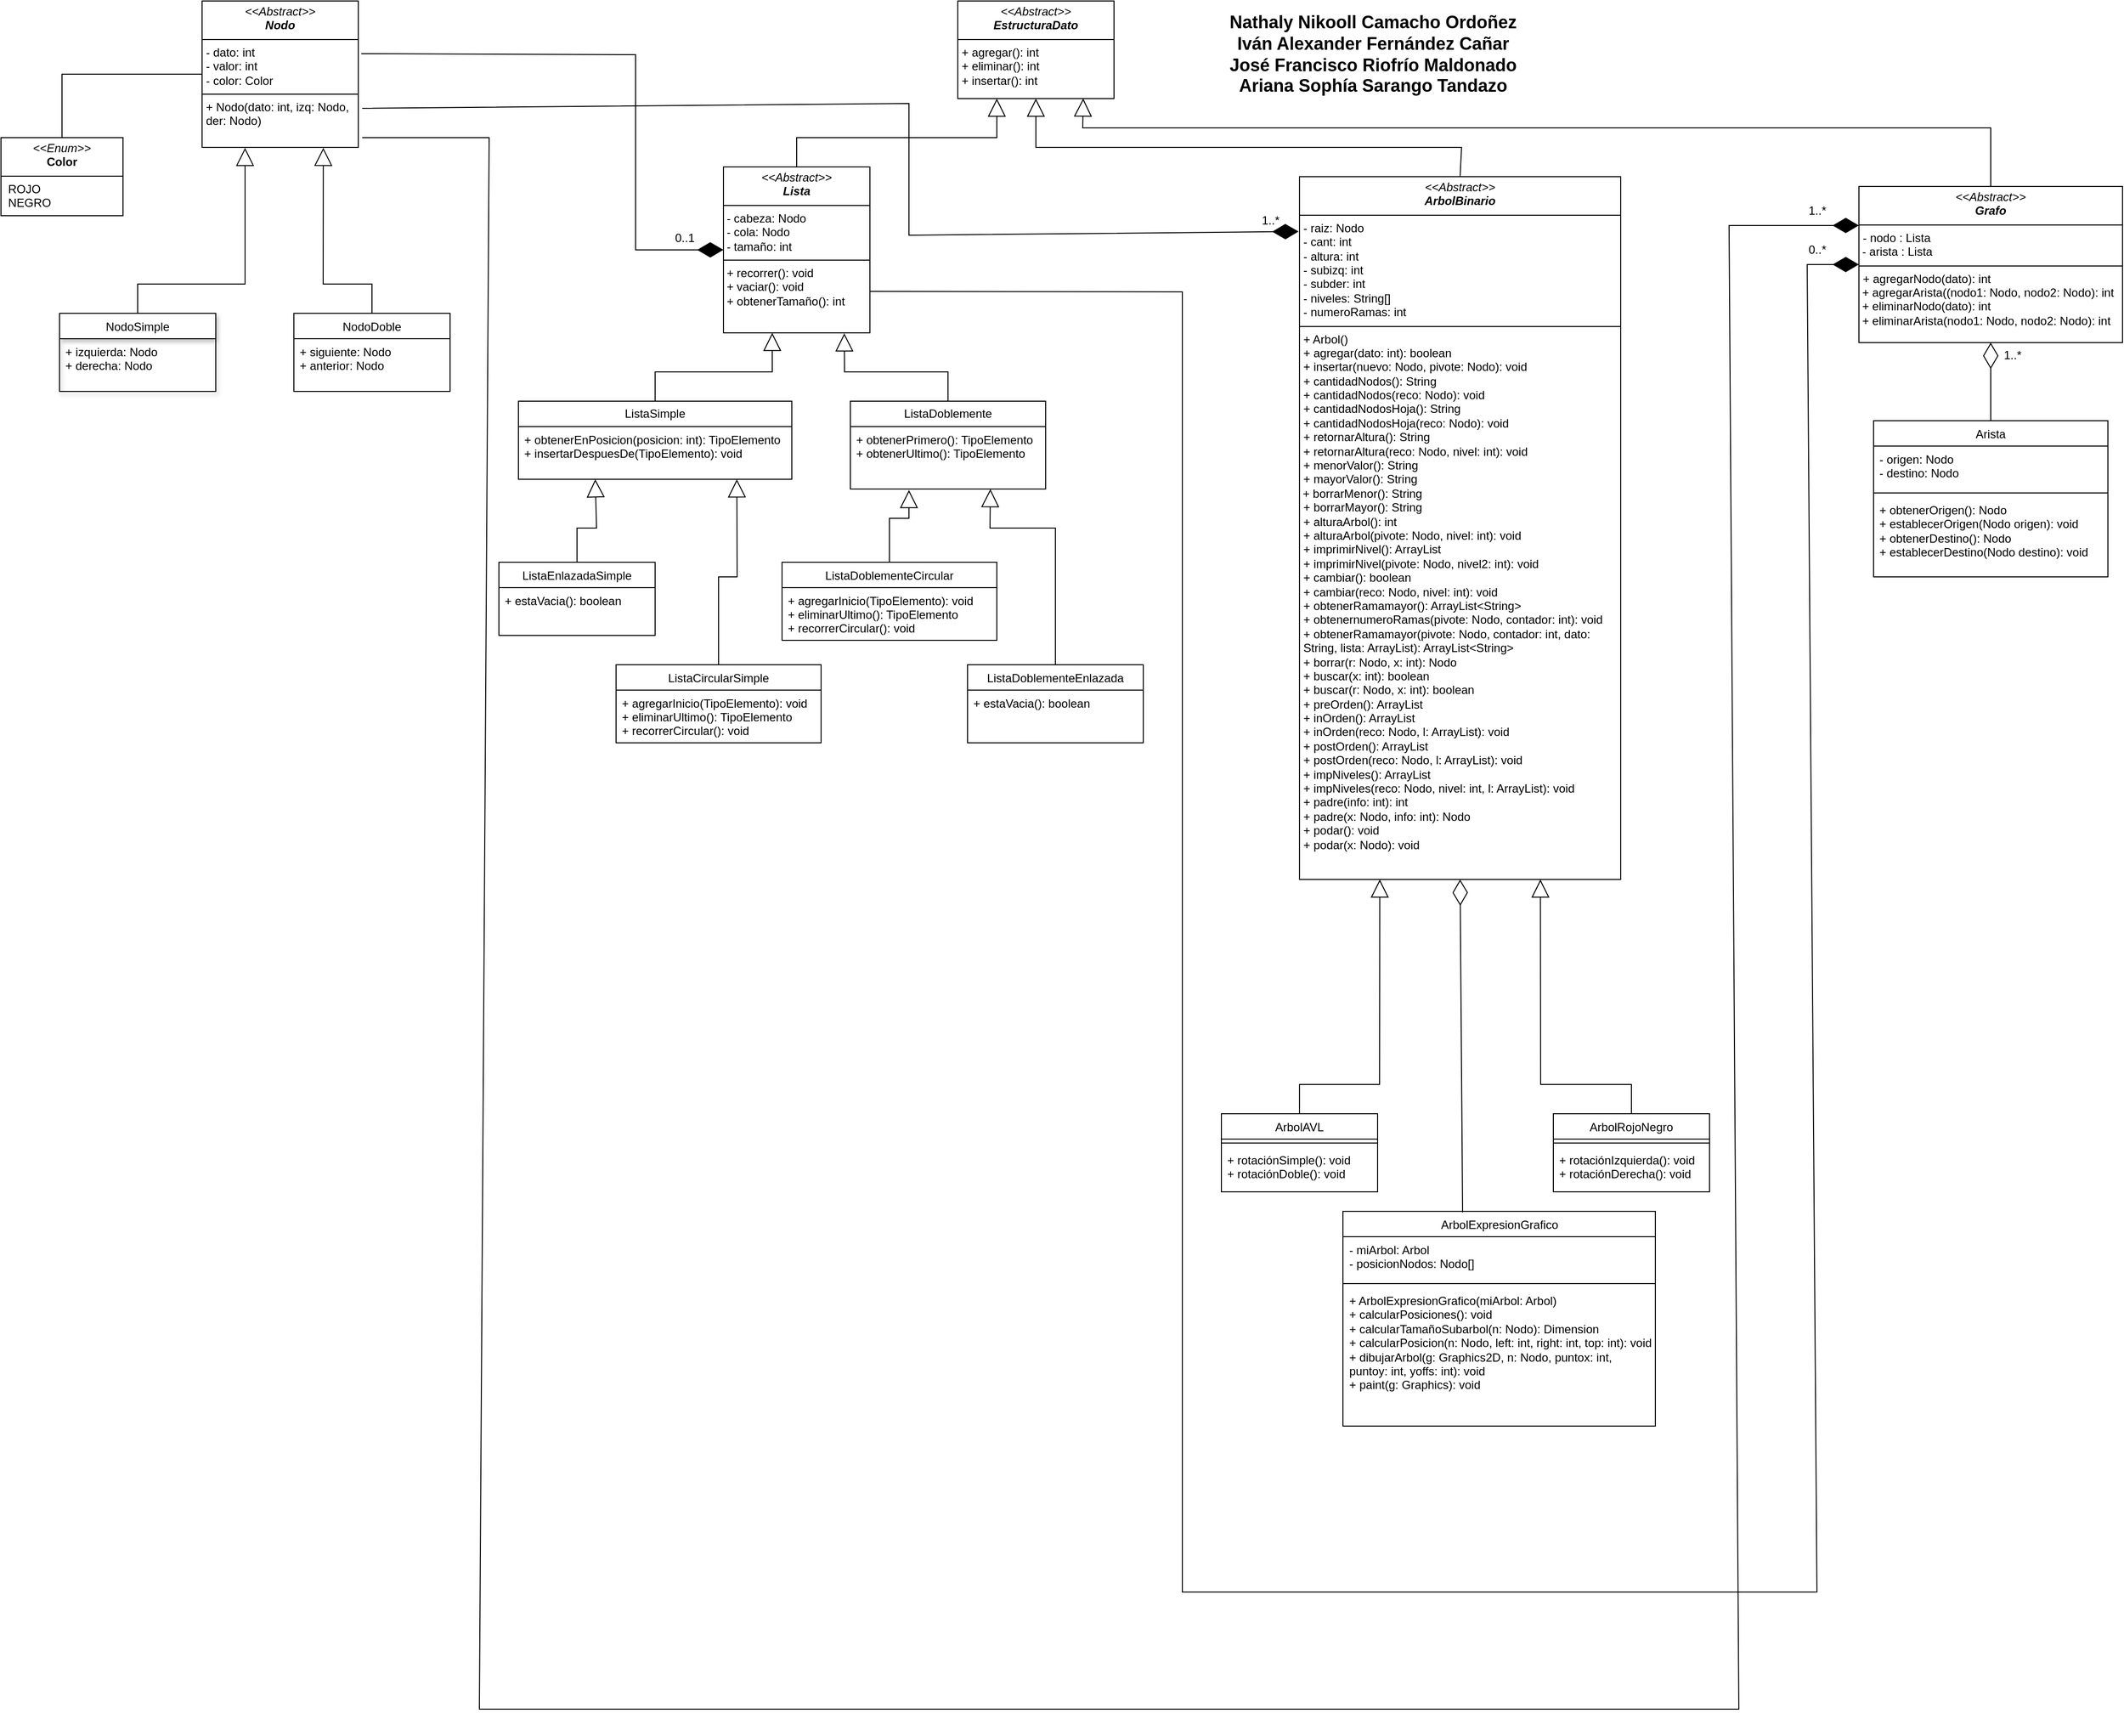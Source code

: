 <mxfile version="24.7.6">
  <diagram id="C5RBs43oDa-KdzZeNtuy" name="Page-1">
    <mxGraphModel dx="1006" dy="409" grid="1" gridSize="10" guides="1" tooltips="1" connect="1" arrows="1" fold="1" page="1" pageScale="1" pageWidth="827" pageHeight="1169" math="0" shadow="0">
      <root>
        <mxCell id="WIyWlLk6GJQsqaUBKTNV-0" />
        <mxCell id="WIyWlLk6GJQsqaUBKTNV-1" parent="WIyWlLk6GJQsqaUBKTNV-0" />
        <mxCell id="-GlYzZHV2iP67RX9z3HW-0" value="NodoSimple" style="swimlane;fontStyle=0;align=center;verticalAlign=top;childLayout=stackLayout;horizontal=1;startSize=26;horizontalStack=0;resizeParent=1;resizeLast=0;collapsible=1;marginBottom=0;rounded=0;shadow=1;strokeWidth=1;" parent="WIyWlLk6GJQsqaUBKTNV-1" vertex="1">
          <mxGeometry x="90" y="330" width="160" height="80" as="geometry">
            <mxRectangle x="130" y="380" width="160" height="26" as="alternateBounds" />
          </mxGeometry>
        </mxCell>
        <mxCell id="-GlYzZHV2iP67RX9z3HW-1" value="+ izquierda: Nodo&#xa;+ derecha: Nodo" style="text;align=left;verticalAlign=top;spacingLeft=4;spacingRight=4;overflow=hidden;rotatable=0;points=[[0,0.5],[1,0.5]];portConstraint=eastwest;" parent="-GlYzZHV2iP67RX9z3HW-0" vertex="1">
          <mxGeometry y="26" width="160" height="54" as="geometry" />
        </mxCell>
        <mxCell id="-GlYzZHV2iP67RX9z3HW-2" value="NodoDoble" style="swimlane;fontStyle=0;align=center;verticalAlign=top;childLayout=stackLayout;horizontal=1;startSize=26;horizontalStack=0;resizeParent=1;resizeLast=0;collapsible=1;marginBottom=0;rounded=0;shadow=0;strokeWidth=1;" parent="WIyWlLk6GJQsqaUBKTNV-1" vertex="1">
          <mxGeometry x="330" y="330" width="160" height="80" as="geometry">
            <mxRectangle x="130" y="380" width="160" height="26" as="alternateBounds" />
          </mxGeometry>
        </mxCell>
        <mxCell id="-GlYzZHV2iP67RX9z3HW-3" value="+ siguiente: Nodo&#xa;+ anterior: Nodo" style="text;align=left;verticalAlign=top;spacingLeft=4;spacingRight=4;overflow=hidden;rotatable=0;points=[[0,0.5],[1,0.5]];portConstraint=eastwest;" parent="-GlYzZHV2iP67RX9z3HW-2" vertex="1">
          <mxGeometry y="26" width="160" height="54" as="geometry" />
        </mxCell>
        <mxCell id="-GlYzZHV2iP67RX9z3HW-4" value="ListaEnlazadaSimple" style="swimlane;fontStyle=0;align=center;verticalAlign=top;childLayout=stackLayout;horizontal=1;startSize=26;horizontalStack=0;resizeParent=1;resizeLast=0;collapsible=1;marginBottom=0;rounded=0;shadow=0;strokeWidth=1;" parent="WIyWlLk6GJQsqaUBKTNV-1" vertex="1">
          <mxGeometry x="540" y="585" width="160" height="75" as="geometry">
            <mxRectangle x="130" y="380" width="160" height="26" as="alternateBounds" />
          </mxGeometry>
        </mxCell>
        <mxCell id="-GlYzZHV2iP67RX9z3HW-5" value="+ estaVacia(): boolean" style="text;align=left;verticalAlign=top;spacingLeft=4;spacingRight=4;overflow=hidden;rotatable=0;points=[[0,0.5],[1,0.5]];portConstraint=eastwest;" parent="-GlYzZHV2iP67RX9z3HW-4" vertex="1">
          <mxGeometry y="26" width="160" height="34" as="geometry" />
        </mxCell>
        <mxCell id="-GlYzZHV2iP67RX9z3HW-6" value="ListaDoblementeEnlazada" style="swimlane;fontStyle=0;align=center;verticalAlign=top;childLayout=stackLayout;horizontal=1;startSize=26;horizontalStack=0;resizeParent=1;resizeLast=0;collapsible=1;marginBottom=0;rounded=0;shadow=0;strokeWidth=1;" parent="WIyWlLk6GJQsqaUBKTNV-1" vertex="1">
          <mxGeometry x="1020" y="690" width="180" height="80" as="geometry">
            <mxRectangle x="130" y="380" width="160" height="26" as="alternateBounds" />
          </mxGeometry>
        </mxCell>
        <mxCell id="-GlYzZHV2iP67RX9z3HW-7" value="+ estaVacia(): boolean" style="text;align=left;verticalAlign=top;spacingLeft=4;spacingRight=4;overflow=hidden;rotatable=0;points=[[0,0.5],[1,0.5]];portConstraint=eastwest;" parent="-GlYzZHV2iP67RX9z3HW-6" vertex="1">
          <mxGeometry y="26" width="180" height="54" as="geometry" />
        </mxCell>
        <mxCell id="-GlYzZHV2iP67RX9z3HW-8" value="ListaDoblementeCircular" style="swimlane;fontStyle=0;align=center;verticalAlign=top;childLayout=stackLayout;horizontal=1;startSize=26;horizontalStack=0;resizeParent=1;resizeLast=0;collapsible=1;marginBottom=0;rounded=0;shadow=0;strokeWidth=1;" parent="WIyWlLk6GJQsqaUBKTNV-1" vertex="1">
          <mxGeometry x="830" y="585" width="220" height="80" as="geometry">
            <mxRectangle x="130" y="380" width="160" height="26" as="alternateBounds" />
          </mxGeometry>
        </mxCell>
        <mxCell id="-GlYzZHV2iP67RX9z3HW-9" value="+ agregarInicio(TipoElemento): void &#xa;+ eliminarUltimo(): TipoElemento &#xa;+ recorrerCircular(): void" style="text;align=left;verticalAlign=top;spacingLeft=4;spacingRight=4;overflow=hidden;rotatable=0;points=[[0,0.5],[1,0.5]];portConstraint=eastwest;" parent="-GlYzZHV2iP67RX9z3HW-8" vertex="1">
          <mxGeometry y="26" width="220" height="54" as="geometry" />
        </mxCell>
        <mxCell id="-GlYzZHV2iP67RX9z3HW-10" value="ListaCircularSimple" style="swimlane;fontStyle=0;align=center;verticalAlign=top;childLayout=stackLayout;horizontal=1;startSize=26;horizontalStack=0;resizeParent=1;resizeLast=0;collapsible=1;marginBottom=0;rounded=0;shadow=0;strokeWidth=1;" parent="WIyWlLk6GJQsqaUBKTNV-1" vertex="1">
          <mxGeometry x="660" y="690" width="210" height="80" as="geometry">
            <mxRectangle x="130" y="380" width="160" height="26" as="alternateBounds" />
          </mxGeometry>
        </mxCell>
        <mxCell id="-GlYzZHV2iP67RX9z3HW-11" value="+ agregarInicio(TipoElemento): void &#xa;+ eliminarUltimo(): TipoElemento &#xa;+ recorrerCircular(): void" style="text;align=left;verticalAlign=top;spacingLeft=4;spacingRight=4;overflow=hidden;rotatable=0;points=[[0,0.5],[1,0.5]];portConstraint=eastwest;" parent="-GlYzZHV2iP67RX9z3HW-10" vertex="1">
          <mxGeometry y="26" width="210" height="54" as="geometry" />
        </mxCell>
        <mxCell id="-GlYzZHV2iP67RX9z3HW-12" value="" style="endArrow=block;endSize=16;endFill=0;html=1;rounded=0;exitX=0.5;exitY=0;exitDx=0;exitDy=0;entryX=0.5;entryY=1;entryDx=0;entryDy=0;" parent="WIyWlLk6GJQsqaUBKTNV-1" source="-GlYzZHV2iP67RX9z3HW-43" target="-GlYzZHV2iP67RX9z3HW-41" edge="1">
          <mxGeometry width="160" relative="1" as="geometry">
            <mxPoint x="780" y="200" as="sourcePoint" />
            <mxPoint x="1047" y="110" as="targetPoint" />
            <Array as="points">
              <mxPoint x="1526" y="160" />
              <mxPoint x="1090" y="160" />
            </Array>
          </mxGeometry>
        </mxCell>
        <mxCell id="-GlYzZHV2iP67RX9z3HW-13" value="" style="endArrow=block;endSize=16;endFill=0;html=1;rounded=0;entryX=0.275;entryY=1.003;entryDx=0;entryDy=0;exitX=0.5;exitY=0;exitDx=0;exitDy=0;entryPerimeter=0;" parent="WIyWlLk6GJQsqaUBKTNV-1" source="-GlYzZHV2iP67RX9z3HW-0" target="-GlYzZHV2iP67RX9z3HW-42" edge="1">
          <mxGeometry width="160" relative="1" as="geometry">
            <mxPoint x="350" y="210" as="sourcePoint" />
            <mxPoint x="280" y="164" as="targetPoint" />
            <Array as="points">
              <mxPoint x="170" y="300" />
              <mxPoint x="280" y="300" />
            </Array>
          </mxGeometry>
        </mxCell>
        <mxCell id="-GlYzZHV2iP67RX9z3HW-14" value="" style="endArrow=block;endSize=16;endFill=0;html=1;rounded=0;entryX=0.776;entryY=1.003;entryDx=0;entryDy=0;exitX=0.5;exitY=0;exitDx=0;exitDy=0;entryPerimeter=0;" parent="WIyWlLk6GJQsqaUBKTNV-1" source="-GlYzZHV2iP67RX9z3HW-2" target="-GlYzZHV2iP67RX9z3HW-42" edge="1">
          <mxGeometry width="160" relative="1" as="geometry">
            <mxPoint x="170" y="260" as="sourcePoint" />
            <mxPoint x="360" y="164" as="targetPoint" />
            <Array as="points">
              <mxPoint x="410" y="300" />
              <mxPoint x="360" y="300" />
            </Array>
          </mxGeometry>
        </mxCell>
        <mxCell id="-GlYzZHV2iP67RX9z3HW-15" value="" style="endArrow=block;endSize=16;endFill=0;html=1;rounded=0;exitX=0.5;exitY=0;exitDx=0;exitDy=0;entryX=0.25;entryY=1;entryDx=0;entryDy=0;" parent="WIyWlLk6GJQsqaUBKTNV-1" source="-GlYzZHV2iP67RX9z3HW-23" target="-GlYzZHV2iP67RX9z3HW-43" edge="1">
          <mxGeometry width="160" relative="1" as="geometry">
            <mxPoint x="1531" y="640" as="sourcePoint" />
            <mxPoint x="1531.72" y="430.34" as="targetPoint" />
            <Array as="points">
              <mxPoint x="1360" y="1120" />
              <mxPoint x="1442" y="1120" />
            </Array>
          </mxGeometry>
        </mxCell>
        <mxCell id="-GlYzZHV2iP67RX9z3HW-16" value="" style="endArrow=block;endSize=16;endFill=0;html=1;rounded=0;exitX=0.5;exitY=0;exitDx=0;exitDy=0;entryX=0.75;entryY=1;entryDx=0;entryDy=0;" parent="WIyWlLk6GJQsqaUBKTNV-1" source="-GlYzZHV2iP67RX9z3HW-26" target="-GlYzZHV2iP67RX9z3HW-43" edge="1">
          <mxGeometry width="160" relative="1" as="geometry">
            <mxPoint x="1721.0" y="545" as="sourcePoint" />
            <mxPoint x="1581" y="430.34" as="targetPoint" />
            <Array as="points">
              <mxPoint x="1700" y="1120" />
              <mxPoint x="1607" y="1120" />
            </Array>
          </mxGeometry>
        </mxCell>
        <mxCell id="-GlYzZHV2iP67RX9z3HW-17" value="&lt;div&gt;ListaSimple&lt;/div&gt;" style="swimlane;fontStyle=0;childLayout=stackLayout;horizontal=1;startSize=26;fillColor=none;horizontalStack=0;resizeParent=1;resizeParentMax=0;resizeLast=0;collapsible=1;marginBottom=0;whiteSpace=wrap;html=1;" parent="WIyWlLk6GJQsqaUBKTNV-1" vertex="1">
          <mxGeometry x="560" y="420" width="280" height="80" as="geometry" />
        </mxCell>
        <mxCell id="-GlYzZHV2iP67RX9z3HW-18" value="&lt;div&gt;+ obtenerEnPosicion(posicion: int): TipoElemento&lt;br&gt;&lt;/div&gt;&lt;div&gt;+ insertarDespuesDe(TipoElemento): void&lt;br&gt;&lt;/div&gt;" style="text;strokeColor=none;fillColor=none;align=left;verticalAlign=top;spacingLeft=4;spacingRight=4;overflow=hidden;rotatable=0;points=[[0,0.5],[1,0.5]];portConstraint=eastwest;whiteSpace=wrap;html=1;" parent="-GlYzZHV2iP67RX9z3HW-17" vertex="1">
          <mxGeometry y="26" width="280" height="54" as="geometry" />
        </mxCell>
        <mxCell id="-GlYzZHV2iP67RX9z3HW-19" value="ListaDoblemente" style="swimlane;fontStyle=0;childLayout=stackLayout;horizontal=1;startSize=26;fillColor=none;horizontalStack=0;resizeParent=1;resizeParentMax=0;resizeLast=0;collapsible=1;marginBottom=0;whiteSpace=wrap;html=1;" parent="WIyWlLk6GJQsqaUBKTNV-1" vertex="1">
          <mxGeometry x="900" y="420" width="200" height="90" as="geometry" />
        </mxCell>
        <mxCell id="-GlYzZHV2iP67RX9z3HW-20" value="&lt;div&gt;+ obtenerPrimero(): TipoElemento&lt;br/&gt;+ obtenerUltimo(): TipoElemento&lt;br&gt;&lt;/div&gt;" style="text;strokeColor=none;fillColor=none;align=left;verticalAlign=top;spacingLeft=4;spacingRight=4;overflow=hidden;rotatable=0;points=[[0,0.5],[1,0.5]];portConstraint=eastwest;whiteSpace=wrap;html=1;" parent="-GlYzZHV2iP67RX9z3HW-19" vertex="1">
          <mxGeometry y="26" width="200" height="64" as="geometry" />
        </mxCell>
        <mxCell id="-GlYzZHV2iP67RX9z3HW-21" value="" style="endArrow=block;endSize=16;endFill=0;html=1;rounded=0;exitX=0.5;exitY=0;exitDx=0;exitDy=0;entryX=0.333;entryY=1;entryDx=0;entryDy=0;entryPerimeter=0;" parent="WIyWlLk6GJQsqaUBKTNV-1" source="-GlYzZHV2iP67RX9z3HW-17" target="-GlYzZHV2iP67RX9z3HW-44" edge="1">
          <mxGeometry width="160" relative="1" as="geometry">
            <mxPoint x="1240.0" y="328.342" as="sourcePoint" />
            <mxPoint x="819.76" y="320.798" as="targetPoint" />
            <Array as="points">
              <mxPoint x="700" y="390" />
              <mxPoint x="820" y="390" />
            </Array>
          </mxGeometry>
        </mxCell>
        <mxCell id="-GlYzZHV2iP67RX9z3HW-22" value="" style="endArrow=block;endSize=16;endFill=0;html=1;rounded=0;exitX=0.5;exitY=0;exitDx=0;exitDy=0;entryX=0.825;entryY=1.003;entryDx=0;entryDy=0;entryPerimeter=0;" parent="WIyWlLk6GJQsqaUBKTNV-1" source="-GlYzZHV2iP67RX9z3HW-19" target="-GlYzZHV2iP67RX9z3HW-44" edge="1">
          <mxGeometry width="160" relative="1" as="geometry">
            <mxPoint x="1246" y="347" as="sourcePoint" />
            <mxPoint x="893.68" y="321.386" as="targetPoint" />
            <Array as="points">
              <mxPoint x="1000" y="390" />
              <mxPoint x="894" y="390" />
            </Array>
          </mxGeometry>
        </mxCell>
        <mxCell id="-GlYzZHV2iP67RX9z3HW-23" value="&lt;span style=&quot;font-weight: normal;&quot;&gt;ArbolAVL&lt;/span&gt;" style="swimlane;fontStyle=1;align=center;verticalAlign=top;childLayout=stackLayout;horizontal=1;startSize=26;horizontalStack=0;resizeParent=1;resizeParentMax=0;resizeLast=0;collapsible=1;marginBottom=0;whiteSpace=wrap;html=1;" parent="WIyWlLk6GJQsqaUBKTNV-1" vertex="1">
          <mxGeometry x="1280" y="1150" width="160" height="80" as="geometry" />
        </mxCell>
        <mxCell id="-GlYzZHV2iP67RX9z3HW-24" value="" style="line;strokeWidth=1;fillColor=none;align=left;verticalAlign=middle;spacingTop=-1;spacingLeft=3;spacingRight=3;rotatable=0;labelPosition=right;points=[];portConstraint=eastwest;strokeColor=inherit;" parent="-GlYzZHV2iP67RX9z3HW-23" vertex="1">
          <mxGeometry y="26" width="160" height="8" as="geometry" />
        </mxCell>
        <mxCell id="-GlYzZHV2iP67RX9z3HW-25" value="&lt;div&gt;&lt;span style=&quot;background-color: initial;&quot;&gt;+ rotaciónSimple()&lt;/span&gt;&lt;span style=&quot;background-color: initial;&quot;&gt;: void&lt;/span&gt;&lt;br&gt;&lt;/div&gt;&lt;div&gt;+ rotaciónDoble(): void&lt;/div&gt;" style="text;strokeColor=none;fillColor=none;align=left;verticalAlign=top;spacingLeft=4;spacingRight=4;overflow=hidden;rotatable=0;points=[[0,0.5],[1,0.5]];portConstraint=eastwest;whiteSpace=wrap;html=1;" parent="-GlYzZHV2iP67RX9z3HW-23" vertex="1">
          <mxGeometry y="34" width="160" height="46" as="geometry" />
        </mxCell>
        <mxCell id="-GlYzZHV2iP67RX9z3HW-26" value="&lt;span style=&quot;font-weight: normal;&quot;&gt;ArbolRojoNegro&lt;/span&gt;" style="swimlane;fontStyle=1;align=center;verticalAlign=top;childLayout=stackLayout;horizontal=1;startSize=26;horizontalStack=0;resizeParent=1;resizeParentMax=0;resizeLast=0;collapsible=1;marginBottom=0;whiteSpace=wrap;html=1;" parent="WIyWlLk6GJQsqaUBKTNV-1" vertex="1">
          <mxGeometry x="1620" y="1150" width="160" height="80" as="geometry" />
        </mxCell>
        <mxCell id="-GlYzZHV2iP67RX9z3HW-27" value="" style="line;strokeWidth=1;fillColor=none;align=left;verticalAlign=middle;spacingTop=-1;spacingLeft=3;spacingRight=3;rotatable=0;labelPosition=right;points=[];portConstraint=eastwest;strokeColor=inherit;" parent="-GlYzZHV2iP67RX9z3HW-26" vertex="1">
          <mxGeometry y="26" width="160" height="8" as="geometry" />
        </mxCell>
        <mxCell id="-GlYzZHV2iP67RX9z3HW-28" value="&lt;div&gt;&lt;span style=&quot;background-color: initial;&quot;&gt;+ rotaciónIzquierda()&lt;/span&gt;&lt;span style=&quot;background-color: initial;&quot;&gt;: void&lt;/span&gt;&lt;br&gt;&lt;/div&gt;&lt;div&gt;&lt;div&gt;+ rotaciónDerecha()&lt;span style=&quot;background-color: initial;&quot;&gt;: void&lt;/span&gt;&lt;/div&gt;&lt;/div&gt;" style="text;strokeColor=none;fillColor=none;align=left;verticalAlign=top;spacingLeft=4;spacingRight=4;overflow=hidden;rotatable=0;points=[[0,0.5],[1,0.5]];portConstraint=eastwest;whiteSpace=wrap;html=1;" parent="-GlYzZHV2iP67RX9z3HW-26" vertex="1">
          <mxGeometry y="34" width="160" height="46" as="geometry" />
        </mxCell>
        <mxCell id="-GlYzZHV2iP67RX9z3HW-29" value="" style="endArrow=block;endSize=16;endFill=0;html=1;rounded=0;exitX=0.5;exitY=0;exitDx=0;exitDy=0;entryX=0.281;entryY=1;entryDx=0;entryDy=0;entryPerimeter=0;" parent="WIyWlLk6GJQsqaUBKTNV-1" source="-GlYzZHV2iP67RX9z3HW-4" target="-GlYzZHV2iP67RX9z3HW-18" edge="1">
          <mxGeometry width="160" relative="1" as="geometry">
            <mxPoint x="610" y="589" as="sourcePoint" />
            <mxPoint x="700" y="520" as="targetPoint" />
            <Array as="points">
              <mxPoint x="620" y="550" />
              <mxPoint x="640" y="550" />
            </Array>
          </mxGeometry>
        </mxCell>
        <mxCell id="-GlYzZHV2iP67RX9z3HW-30" value="" style="endArrow=block;endSize=16;endFill=0;html=1;rounded=0;exitX=0.5;exitY=0;exitDx=0;exitDy=0;entryX=0.799;entryY=1.001;entryDx=0;entryDy=0;entryPerimeter=0;" parent="WIyWlLk6GJQsqaUBKTNV-1" source="-GlYzZHV2iP67RX9z3HW-10" target="-GlYzZHV2iP67RX9z3HW-18" edge="1">
          <mxGeometry width="160" relative="1" as="geometry">
            <mxPoint x="730" y="590" as="sourcePoint" />
            <mxPoint x="770" y="520" as="targetPoint" />
            <Array as="points">
              <mxPoint x="765" y="600" />
              <mxPoint x="784" y="600" />
            </Array>
          </mxGeometry>
        </mxCell>
        <mxCell id="-GlYzZHV2iP67RX9z3HW-31" value="" style="endArrow=block;endSize=16;endFill=0;html=1;rounded=0;exitX=0.5;exitY=0;exitDx=0;exitDy=0;entryX=0.311;entryY=1.019;entryDx=0;entryDy=0;entryPerimeter=0;" parent="WIyWlLk6GJQsqaUBKTNV-1" source="-GlYzZHV2iP67RX9z3HW-8" edge="1">
          <mxGeometry width="160" relative="1" as="geometry">
            <mxPoint x="870" y="590" as="sourcePoint" />
            <mxPoint x="960" y="511" as="targetPoint" />
            <Array as="points">
              <mxPoint x="940" y="540" />
              <mxPoint x="960" y="540" />
            </Array>
          </mxGeometry>
        </mxCell>
        <mxCell id="-GlYzZHV2iP67RX9z3HW-32" value="" style="endArrow=block;endSize=16;endFill=0;html=1;rounded=0;exitX=0.5;exitY=0;exitDx=0;exitDy=0;entryX=0.717;entryY=1.001;entryDx=0;entryDy=0;entryPerimeter=0;" parent="WIyWlLk6GJQsqaUBKTNV-1" source="-GlYzZHV2iP67RX9z3HW-6" target="-GlYzZHV2iP67RX9z3HW-20" edge="1">
          <mxGeometry width="160" relative="1" as="geometry">
            <mxPoint x="950" y="570" as="sourcePoint" />
            <mxPoint x="970" y="521" as="targetPoint" />
            <Array as="points">
              <mxPoint x="1110" y="550" />
              <mxPoint x="1043" y="550" />
            </Array>
          </mxGeometry>
        </mxCell>
        <mxCell id="-GlYzZHV2iP67RX9z3HW-33" value="&lt;font style=&quot;vertical-align: inherit;&quot;&gt;&lt;font style=&quot;vertical-align: inherit;&quot;&gt;&lt;font style=&quot;vertical-align: inherit;&quot;&gt;&lt;font style=&quot;vertical-align: inherit;&quot;&gt;&lt;font style=&quot;vertical-align: inherit;&quot;&gt;&lt;font style=&quot;vertical-align: inherit; font-size: 18px;&quot;&gt;&lt;font style=&quot;vertical-align: inherit;&quot;&gt;&lt;font style=&quot;vertical-align: inherit;&quot;&gt;Nathaly Nikooll Camacho Ordoñez&lt;/font&gt;&lt;/font&gt;&lt;/font&gt;&lt;/font&gt;&lt;/font&gt;&lt;/font&gt;&lt;/font&gt;&lt;/font&gt;&lt;div&gt;&lt;span style=&quot;font-size: 18px;&quot;&gt;Iván Alexander Fernández Cañar&lt;/span&gt;&lt;/div&gt;&lt;div&gt;&lt;span style=&quot;font-size: 18px;&quot;&gt;José Francisco Riofrío Maldonado&lt;br&gt;&lt;/span&gt;&lt;div&gt;&lt;font style=&quot;vertical-align: inherit;&quot;&gt;&lt;font style=&quot;vertical-align: inherit;&quot;&gt;&lt;font style=&quot;vertical-align: inherit;&quot;&gt;&lt;font style=&quot;vertical-align: inherit;&quot;&gt;&lt;font style=&quot;vertical-align: inherit;&quot;&gt;&lt;font style=&quot;vertical-align: inherit;&quot;&gt;&lt;font style=&quot;vertical-align: inherit;&quot;&gt;&lt;font style=&quot;vertical-align: inherit; font-size: 18px;&quot;&gt;&lt;font style=&quot;vertical-align: inherit;&quot;&gt;&lt;font style=&quot;vertical-align: inherit;&quot;&gt;Ariana Sophía Sarango Tandazo&lt;/font&gt;&lt;/font&gt;&lt;/font&gt;&lt;/font&gt;&lt;/font&gt;&lt;/font&gt;&lt;/font&gt;&lt;/font&gt;&lt;/font&gt;&lt;/font&gt;&lt;/div&gt;&lt;/div&gt;" style="text;align=center;fontStyle=1;verticalAlign=middle;spacingLeft=3;spacingRight=3;strokeColor=none;rotatable=0;points=[[0,0.5],[1,0.5]];portConstraint=eastwest;html=1;" parent="WIyWlLk6GJQsqaUBKTNV-1" vertex="1">
          <mxGeometry x="1300" y="10" width="270" height="110" as="geometry" />
        </mxCell>
        <mxCell id="-GlYzZHV2iP67RX9z3HW-34" value="" style="endArrow=none;html=1;edgeStyle=orthogonalEdgeStyle;rounded=0;exitX=0;exitY=0.5;exitDx=0;exitDy=0;entryX=0.5;entryY=0;entryDx=0;entryDy=0;" parent="WIyWlLk6GJQsqaUBKTNV-1" source="-GlYzZHV2iP67RX9z3HW-42" target="-GlYzZHV2iP67RX9z3HW-40" edge="1">
          <mxGeometry relative="1" as="geometry">
            <mxPoint x="400" y="73" as="sourcePoint" />
            <mxPoint x="516" y="81" as="targetPoint" />
          </mxGeometry>
        </mxCell>
        <mxCell id="-GlYzZHV2iP67RX9z3HW-35" value="" style="endArrow=block;endSize=16;endFill=0;html=1;rounded=0;entryX=0.803;entryY=0.999;entryDx=0;entryDy=0;entryPerimeter=0;exitX=0.5;exitY=0;exitDx=0;exitDy=0;" parent="WIyWlLk6GJQsqaUBKTNV-1" source="-GlYzZHV2iP67RX9z3HW-45" target="-GlYzZHV2iP67RX9z3HW-41" edge="1">
          <mxGeometry width="160" relative="1" as="geometry">
            <mxPoint x="1965" y="200" as="sourcePoint" />
            <mxPoint x="1138.32" y="109.868" as="targetPoint" />
            <Array as="points">
              <mxPoint x="2068" y="140" />
              <mxPoint x="1138" y="140" />
            </Array>
          </mxGeometry>
        </mxCell>
        <mxCell id="-GlYzZHV2iP67RX9z3HW-36" value="&lt;span style=&quot;font-weight: normal;&quot;&gt;Arista&lt;/span&gt;" style="swimlane;fontStyle=1;align=center;verticalAlign=top;childLayout=stackLayout;horizontal=1;startSize=26;horizontalStack=0;resizeParent=1;resizeParentMax=0;resizeLast=0;collapsible=1;marginBottom=0;whiteSpace=wrap;html=1;" parent="WIyWlLk6GJQsqaUBKTNV-1" vertex="1">
          <mxGeometry x="1948" y="440" width="240" height="160" as="geometry" />
        </mxCell>
        <mxCell id="-GlYzZHV2iP67RX9z3HW-37" value="- origen: Nodo &lt;br&gt;- destino: Nodo " style="text;strokeColor=none;fillColor=none;align=left;verticalAlign=top;spacingLeft=4;spacingRight=4;overflow=hidden;rotatable=0;points=[[0,0.5],[1,0.5]];portConstraint=eastwest;whiteSpace=wrap;html=1;" parent="-GlYzZHV2iP67RX9z3HW-36" vertex="1">
          <mxGeometry y="26" width="240" height="44" as="geometry" />
        </mxCell>
        <mxCell id="-GlYzZHV2iP67RX9z3HW-38" value="" style="line;strokeWidth=1;fillColor=none;align=left;verticalAlign=middle;spacingTop=-1;spacingLeft=3;spacingRight=3;rotatable=0;labelPosition=right;points=[];portConstraint=eastwest;strokeColor=inherit;" parent="-GlYzZHV2iP67RX9z3HW-36" vertex="1">
          <mxGeometry y="70" width="240" height="8" as="geometry" />
        </mxCell>
        <mxCell id="-GlYzZHV2iP67RX9z3HW-39" value="+ obtenerOrigen(): Nodo&amp;nbsp;&amp;nbsp;&amp;nbsp;&amp;nbsp;&amp;nbsp; &amp;nbsp;&lt;br&gt;+ establecerOrigen(Nodo origen): void&lt;br&gt;+ obtenerDestino(): Nodo &amp;nbsp;&lt;br&gt;+ establecerDestino(Nodo destino): void" style="text;strokeColor=none;fillColor=none;align=left;verticalAlign=top;spacingLeft=4;spacingRight=4;overflow=hidden;rotatable=0;points=[[0,0.5],[1,0.5]];portConstraint=eastwest;whiteSpace=wrap;html=1;" parent="-GlYzZHV2iP67RX9z3HW-36" vertex="1">
          <mxGeometry y="78" width="240" height="82" as="geometry" />
        </mxCell>
        <mxCell id="-GlYzZHV2iP67RX9z3HW-40" value="&lt;p style=&quot;margin:0px;margin-top:4px;text-align:center;&quot;&gt;&lt;i&gt;&amp;lt;&amp;lt;Enum&amp;gt;&amp;gt;&lt;/i&gt;&lt;br&gt;&lt;b&gt;Color&lt;/b&gt;&lt;/p&gt;&lt;hr size=&quot;1&quot; style=&quot;border-style:solid;&quot;&gt;&lt;p style=&quot;margin:0px;margin-left:4px;&quot;&gt;&amp;nbsp;ROJO&lt;/p&gt;&lt;p style=&quot;margin:0px;margin-left:4px;&quot;&gt;&amp;nbsp;NEGRO&lt;/p&gt;&lt;hr size=&quot;1&quot; style=&quot;border-style:solid;&quot;&gt;&lt;p style=&quot;margin:0px;margin-left:4px;&quot;&gt;&lt;br&gt;&lt;/p&gt;" style="verticalAlign=top;align=left;overflow=fill;html=1;whiteSpace=wrap;" parent="WIyWlLk6GJQsqaUBKTNV-1" vertex="1">
          <mxGeometry x="30" y="150" width="125" height="80" as="geometry" />
        </mxCell>
        <mxCell id="-GlYzZHV2iP67RX9z3HW-41" value="&lt;p style=&quot;margin:0px;margin-top:4px;text-align:center;&quot;&gt;&lt;i&gt;&amp;lt;&amp;lt;Abstract&amp;gt;&amp;gt;&lt;/i&gt;&lt;br&gt;&lt;b&gt;&lt;i&gt;EstructuraDato&lt;/i&gt;&lt;/b&gt;&lt;/p&gt;&lt;hr size=&quot;1&quot; style=&quot;border-style:solid;&quot;&gt;&lt;p style=&quot;margin:0px;margin-left:4px;&quot;&gt;&lt;/p&gt;&lt;p style=&quot;margin:0px;margin-left:4px;&quot;&gt;&lt;span style=&quot;text-wrap: nowrap;&quot;&gt;+ agregar(): int&lt;/span&gt;&lt;br style=&quot;padding: 0px; margin: 0px; text-wrap: nowrap;&quot;&gt;&lt;span style=&quot;text-wrap: nowrap;&quot;&gt;+ eliminar(): int&lt;/span&gt;&lt;br style=&quot;padding: 0px; margin: 0px; text-wrap: nowrap;&quot;&gt;&lt;span style=&quot;text-wrap: nowrap;&quot;&gt;+ insertar(): int&lt;/span&gt;&lt;br&gt;&lt;/p&gt;" style="verticalAlign=top;align=left;overflow=fill;html=1;whiteSpace=wrap;" parent="WIyWlLk6GJQsqaUBKTNV-1" vertex="1">
          <mxGeometry x="1010" y="10" width="160" height="100" as="geometry" />
        </mxCell>
        <mxCell id="-GlYzZHV2iP67RX9z3HW-42" value="&lt;p style=&quot;margin:0px;margin-top:4px;text-align:center;&quot;&gt;&lt;i&gt;&amp;lt;&amp;lt;Abstract&amp;gt;&amp;gt;&lt;/i&gt;&lt;br&gt;&lt;b&gt;&lt;i&gt;Nodo&lt;/i&gt;&lt;/b&gt;&lt;/p&gt;&lt;hr size=&quot;1&quot; style=&quot;border-style:solid;&quot;&gt;&lt;p style=&quot;margin:0px;margin-left:4px;&quot;&gt;&lt;span style=&quot;text-wrap: nowrap;&quot;&gt;- dato: int&amp;nbsp;&lt;/span&gt;&lt;br style=&quot;padding: 0px; margin: 0px; text-wrap: nowrap;&quot;&gt;&lt;span style=&quot;text-wrap: nowrap;&quot;&gt;- valor: int&lt;/span&gt;&lt;br style=&quot;padding: 0px; margin: 0px; text-wrap: nowrap;&quot;&gt;&lt;span style=&quot;text-wrap: nowrap;&quot;&gt;- color: Color&lt;/span&gt;&lt;br&gt;&lt;/p&gt;&lt;hr size=&quot;1&quot; style=&quot;border-style:solid;&quot;&gt;&lt;p style=&quot;margin:0px;margin-left:4px;&quot;&gt;&lt;span style=&quot;background-color: initial;&quot;&gt;+ Nodo(dato: int, izq: Nodo, der: Nodo)&lt;/span&gt;&lt;/p&gt;" style="verticalAlign=top;align=left;overflow=fill;html=1;whiteSpace=wrap;" parent="WIyWlLk6GJQsqaUBKTNV-1" vertex="1">
          <mxGeometry x="236" y="10" width="160" height="150" as="geometry" />
        </mxCell>
        <mxCell id="-GlYzZHV2iP67RX9z3HW-43" value="&lt;p style=&quot;margin:0px;margin-top:4px;text-align:center;&quot;&gt;&lt;i&gt;&amp;lt;&amp;lt;Abstract&amp;gt;&amp;gt;&lt;/i&gt;&lt;br&gt;&lt;b&gt;&lt;i&gt;ArbolBinario&lt;/i&gt;&lt;/b&gt;&lt;/p&gt;&lt;hr size=&quot;1&quot; style=&quot;border-style:solid;&quot;&gt;&lt;p style=&quot;margin:0px;margin-left:4px;&quot;&gt;&lt;span style=&quot;background-color: initial;&quot;&gt;- raiz: Nodo&lt;/span&gt;&lt;/p&gt;&lt;p style=&quot;margin:0px;margin-left:4px;&quot;&gt;- cant: int&lt;/p&gt;&lt;p style=&quot;margin:0px;margin-left:4px;&quot;&gt;&lt;span style=&quot;background-color: initial;&quot;&gt;- altura: int&lt;/span&gt;&lt;/p&gt;&lt;p style=&quot;margin:0px;margin-left:4px;&quot;&gt;&lt;span style=&quot;background-color: initial;&quot;&gt;- subizq: int&lt;/span&gt;&lt;/p&gt;&lt;p style=&quot;margin:0px;margin-left:4px;&quot;&gt;&lt;span style=&quot;background-color: initial;&quot;&gt;- subder: int&lt;/span&gt;&lt;/p&gt;&lt;p style=&quot;margin:0px;margin-left:4px;&quot;&gt;&lt;span style=&quot;background-color: initial;&quot;&gt;- niveles: String[]&lt;/span&gt;&lt;/p&gt;&lt;p style=&quot;margin:0px;margin-left:4px;&quot;&gt;&lt;span style=&quot;background-color: initial;&quot;&gt;- numeroRamas: int&lt;/span&gt;&lt;/p&gt;&lt;hr size=&quot;1&quot; style=&quot;border-style:solid;&quot;&gt;&lt;p style=&quot;margin:0px;margin-left:4px;&quot;&gt;&lt;span style=&quot;background-color: initial;&quot;&gt;+ Arbol()&lt;/span&gt;&lt;/p&gt;&lt;p style=&quot;margin:0px;margin-left:4px;&quot;&gt;&lt;span style=&quot;background-color: initial;&quot;&gt;+ agregar(dato: int): boolean&lt;/span&gt;&lt;/p&gt;&lt;p style=&quot;margin:0px;margin-left:4px;&quot;&gt;&lt;span style=&quot;background-color: initial;&quot;&gt;+ insertar(nuevo: Nodo, pivote: Nodo): void&lt;/span&gt;&lt;/p&gt;&lt;p style=&quot;margin:0px;margin-left:4px;&quot;&gt;&lt;span style=&quot;background-color: initial;&quot;&gt;+ cantidadNodos(): String&lt;/span&gt;&lt;/p&gt;&lt;p style=&quot;margin:0px;margin-left:4px;&quot;&gt;&lt;span style=&quot;background-color: initial;&quot;&gt;+ cantidadNodos(reco: Nodo): void&lt;/span&gt;&lt;/p&gt;&lt;p style=&quot;margin:0px;margin-left:4px;&quot;&gt;&lt;span style=&quot;background-color: initial;&quot;&gt;+ cantidadNodosHoja(): String&lt;/span&gt;&lt;/p&gt;&lt;p style=&quot;margin:0px;margin-left:4px;&quot;&gt;&lt;span style=&quot;background-color: initial;&quot;&gt;+ cantidadNodosHoja(reco: Nodo): void&lt;/span&gt;&lt;/p&gt;&lt;p style=&quot;margin:0px;margin-left:4px;&quot;&gt;&lt;span style=&quot;background-color: initial;&quot;&gt;+ retornarAltura(): String&lt;/span&gt;&lt;/p&gt;&lt;p style=&quot;margin:0px;margin-left:4px;&quot;&gt;&lt;span style=&quot;background-color: initial;&quot;&gt;+ retornarAltura(reco: Nodo, nivel: int): void&lt;/span&gt;&lt;/p&gt;&lt;p style=&quot;margin:0px;margin-left:4px;&quot;&gt;&lt;span style=&quot;background-color: initial;&quot;&gt;+ menorValor(): String&lt;/span&gt;&lt;/p&gt;&lt;p style=&quot;margin:0px;margin-left:4px;&quot;&gt;&lt;span style=&quot;background-color: initial;&quot;&gt;+ mayorValor(): String&lt;/span&gt;&lt;/p&gt;&lt;span style=&quot;background-color: initial;&quot;&gt;&amp;nbsp;+ borrarMenor(): String&lt;/span&gt;&lt;p style=&quot;margin:0px;margin-left:4px;&quot;&gt;&lt;span style=&quot;background-color: initial;&quot;&gt;+ borrarMayor(): String&lt;/span&gt;&lt;/p&gt;&lt;p style=&quot;margin:0px;margin-left:4px;&quot;&gt;&lt;span style=&quot;background-color: initial;&quot;&gt;+ alturaArbol(): int&lt;/span&gt;&lt;/p&gt;&lt;p style=&quot;margin:0px;margin-left:4px;&quot;&gt;&lt;span style=&quot;background-color: initial;&quot;&gt;+ alturaArbol(pivote: Nodo, nivel: int): void&lt;/span&gt;&lt;/p&gt;&lt;p style=&quot;margin:0px;margin-left:4px;&quot;&gt;&lt;span style=&quot;background-color: initial;&quot;&gt;+ imprimirNivel(): ArrayList&lt;/span&gt;&lt;/p&gt;&lt;p style=&quot;margin:0px;margin-left:4px;&quot;&gt;&lt;span style=&quot;background-color: initial;&quot;&gt;+ imprimirNivel(pivote: Nodo, nivel2: int): void&lt;/span&gt;&lt;/p&gt;&lt;p style=&quot;margin:0px;margin-left:4px;&quot;&gt;&lt;span style=&quot;background-color: initial;&quot;&gt;+ cambiar(): boolean&lt;/span&gt;&lt;/p&gt;&lt;p style=&quot;margin:0px;margin-left:4px;&quot;&gt;&lt;span style=&quot;background-color: initial;&quot;&gt;+ cambiar(reco: Nodo, nivel: int): void&lt;/span&gt;&lt;/p&gt;&lt;p style=&quot;margin:0px;margin-left:4px;&quot;&gt;&lt;span style=&quot;background-color: initial;&quot;&gt;+ obtenerRamamayor(): ArrayList&amp;lt;String&amp;gt;&lt;/span&gt;&lt;/p&gt;&lt;p style=&quot;margin:0px;margin-left:4px;&quot;&gt;&lt;span style=&quot;background-color: initial;&quot;&gt;+ obtenernumeroRamas(pivote: Nodo, contador: int): void&lt;/span&gt;&lt;/p&gt;&lt;p style=&quot;margin:0px;margin-left:4px;&quot;&gt;&lt;span style=&quot;background-color: initial;&quot;&gt;+ obtenerRamamayor(pivote: Nodo, contador: int, dato: String, lista: ArrayList): ArrayList&amp;lt;String&amp;gt;&lt;/span&gt;&lt;/p&gt;&lt;p style=&quot;margin:0px;margin-left:4px;&quot;&gt;&lt;span style=&quot;background-color: initial;&quot;&gt;+ borrar(r: Nodo, x: int): Nodo&lt;/span&gt;&lt;/p&gt;&lt;p style=&quot;margin:0px;margin-left:4px;&quot;&gt;&lt;span style=&quot;background-color: initial;&quot;&gt;+ buscar(x: int): boolean&lt;/span&gt;&lt;/p&gt;&lt;p style=&quot;margin:0px;margin-left:4px;&quot;&gt;&lt;span style=&quot;background-color: initial;&quot;&gt;+ buscar(r: Nodo, x: int): boolean&lt;/span&gt;&lt;/p&gt;&lt;p style=&quot;margin:0px;margin-left:4px;&quot;&gt;&lt;span style=&quot;background-color: initial;&quot;&gt;+ preOrden(): ArrayList&lt;/span&gt;&lt;/p&gt;&lt;p style=&quot;margin:0px;margin-left:4px;&quot;&gt;&lt;span style=&quot;background-color: initial;&quot;&gt;+ inOrden(): ArrayList&lt;/span&gt;&lt;/p&gt;&lt;p style=&quot;margin:0px;margin-left:4px;&quot;&gt;&lt;span style=&quot;background-color: initial;&quot;&gt;+ inOrden(reco: Nodo, l: ArrayList): void&lt;/span&gt;&lt;/p&gt;&lt;p style=&quot;margin:0px;margin-left:4px;&quot;&gt;&lt;span style=&quot;background-color: initial;&quot;&gt;+ postOrden(): ArrayList&lt;/span&gt;&lt;/p&gt;&lt;p style=&quot;margin:0px;margin-left:4px;&quot;&gt;&lt;span style=&quot;background-color: initial;&quot;&gt;+ postOrden(reco: Nodo, l: ArrayList): void&lt;/span&gt;&lt;/p&gt;&lt;p style=&quot;margin:0px;margin-left:4px;&quot;&gt;&lt;span style=&quot;background-color: initial;&quot;&gt;+ impNiveles(): ArrayList&lt;/span&gt;&lt;/p&gt;&lt;p style=&quot;margin:0px;margin-left:4px;&quot;&gt;&lt;span style=&quot;background-color: initial;&quot;&gt;+ impNiveles(reco: Nodo, nivel: int, l: ArrayList): void&lt;/span&gt;&lt;/p&gt;&lt;p style=&quot;margin:0px;margin-left:4px;&quot;&gt;&lt;span style=&quot;background-color: initial;&quot;&gt;+ padre(info: int): int&lt;/span&gt;&lt;/p&gt;&lt;p style=&quot;margin:0px;margin-left:4px;&quot;&gt;&lt;span style=&quot;background-color: initial;&quot;&gt;+ padre(x: Nodo, info: int): Nodo&lt;/span&gt;&lt;/p&gt;&lt;p style=&quot;margin:0px;margin-left:4px;&quot;&gt;&lt;span style=&quot;background-color: initial;&quot;&gt;+ podar(): void&lt;/span&gt;&lt;/p&gt;&lt;p style=&quot;margin:0px;margin-left:4px;&quot;&gt;&lt;span style=&quot;background-color: initial;&quot;&gt;+ podar(x: Nodo): void&lt;/span&gt;&lt;/p&gt;&lt;p style=&quot;margin:0px;margin-left:4px;&quot;&gt;&lt;span style=&quot;background-color: initial;&quot;&gt;&lt;br&gt;&lt;/span&gt;&lt;/p&gt;" style="verticalAlign=top;align=left;overflow=fill;html=1;whiteSpace=wrap;" parent="WIyWlLk6GJQsqaUBKTNV-1" vertex="1">
          <mxGeometry x="1360" y="190" width="329" height="720" as="geometry" />
        </mxCell>
        <mxCell id="-GlYzZHV2iP67RX9z3HW-44" value="&lt;p style=&quot;margin:0px;margin-top:4px;text-align:center;&quot;&gt;&lt;i&gt;&amp;lt;&amp;lt;Abstract&amp;gt;&amp;gt;&lt;/i&gt;&lt;br&gt;&lt;b&gt;&lt;i&gt;Lista&lt;/i&gt;&lt;/b&gt;&lt;/p&gt;&lt;hr size=&quot;1&quot; style=&quot;border-style:solid;&quot;&gt;&amp;nbsp;- cabeza: Nodo&lt;div&gt;&lt;span style=&quot;background-color: initial;&quot;&gt;&amp;nbsp;- cola: Nodo&lt;/span&gt;&amp;nbsp;&lt;/div&gt;&lt;div&gt;&amp;nbsp;- tamaño: int&lt;br&gt;&lt;hr size=&quot;1&quot; style=&quot;border-style:solid;&quot;&gt;&lt;div&gt;&amp;nbsp;+ recorrer(): void&lt;/div&gt;&lt;div&gt;&lt;span style=&quot;background-color: initial;&quot;&gt;&amp;nbsp;+ vaciar(): void&lt;/span&gt;&lt;br&gt;&lt;/div&gt;&lt;/div&gt;&lt;div&gt;&amp;nbsp;+ obtenerTamaño(): int&lt;br&gt;&lt;/div&gt;" style="verticalAlign=top;align=left;overflow=fill;html=1;whiteSpace=wrap;" parent="WIyWlLk6GJQsqaUBKTNV-1" vertex="1">
          <mxGeometry x="770" y="180" width="150" height="170" as="geometry" />
        </mxCell>
        <mxCell id="-GlYzZHV2iP67RX9z3HW-45" value="&lt;p style=&quot;margin:0px;margin-top:4px;text-align:center;&quot;&gt;&lt;i&gt;&amp;lt;&amp;lt;Abstract&amp;gt;&amp;gt;&lt;/i&gt;&lt;br&gt;&lt;b&gt;&lt;i&gt;Grafo&lt;/i&gt;&lt;/b&gt;&lt;/p&gt;&lt;hr size=&quot;1&quot; style=&quot;border-style:solid;&quot;&gt;&lt;p style=&quot;margin:0px;margin-left:4px;&quot;&gt;- nodo : Lista&lt;/p&gt;&lt;div&gt;&amp;nbsp;- arista : Lista&lt;/div&gt;&lt;hr size=&quot;1&quot; style=&quot;border-style:solid;&quot;&gt;&lt;p style=&quot;margin:0px;margin-left:4px;&quot;&gt;+ agregarNodo(dato): int&lt;/p&gt;&lt;div&gt;&amp;nbsp;+ agregarArista((nodo1: Nodo, nodo2: Nodo): int&lt;/div&gt;&lt;div&gt;&amp;nbsp;+ eliminarNodo(dato): int&lt;/div&gt;&lt;div&gt;&amp;nbsp;+ eliminarArista(nodo1: Nodo, nodo2: Nodo): int&lt;/div&gt;" style="verticalAlign=top;align=left;overflow=fill;html=1;whiteSpace=wrap;" parent="WIyWlLk6GJQsqaUBKTNV-1" vertex="1">
          <mxGeometry x="1933" y="200" width="270" height="160" as="geometry" />
        </mxCell>
        <mxCell id="-GlYzZHV2iP67RX9z3HW-46" value="" style="endArrow=diamondThin;endFill=0;endSize=24;html=1;rounded=0;exitX=0.5;exitY=0;exitDx=0;exitDy=0;entryX=0.5;entryY=1;entryDx=0;entryDy=0;" parent="WIyWlLk6GJQsqaUBKTNV-1" source="-GlYzZHV2iP67RX9z3HW-36" target="-GlYzZHV2iP67RX9z3HW-45" edge="1">
          <mxGeometry width="160" relative="1" as="geometry">
            <mxPoint x="2053" y="370" as="sourcePoint" />
            <mxPoint x="2213" y="370" as="targetPoint" />
          </mxGeometry>
        </mxCell>
        <mxCell id="-GlYzZHV2iP67RX9z3HW-47" value="" style="endArrow=block;endSize=16;endFill=0;html=1;rounded=0;entryX=0.25;entryY=1;entryDx=0;entryDy=0;exitX=0.5;exitY=0;exitDx=0;exitDy=0;" parent="WIyWlLk6GJQsqaUBKTNV-1" source="-GlYzZHV2iP67RX9z3HW-44" target="-GlYzZHV2iP67RX9z3HW-41" edge="1">
          <mxGeometry width="160" relative="1" as="geometry">
            <mxPoint x="827" y="162" as="sourcePoint" />
            <mxPoint x="987" y="162" as="targetPoint" />
            <Array as="points">
              <mxPoint x="845" y="150" />
              <mxPoint x="1050" y="150" />
            </Array>
          </mxGeometry>
        </mxCell>
        <mxCell id="-GlYzZHV2iP67RX9z3HW-48" value="" style="endArrow=diamondThin;endFill=1;endSize=24;html=1;rounded=0;entryX=0;entryY=0.5;entryDx=0;entryDy=0;exitX=1.019;exitY=0.36;exitDx=0;exitDy=0;exitPerimeter=0;" parent="WIyWlLk6GJQsqaUBKTNV-1" source="-GlYzZHV2iP67RX9z3HW-42" target="-GlYzZHV2iP67RX9z3HW-44" edge="1">
          <mxGeometry width="160" relative="1" as="geometry">
            <mxPoint x="180" y="410" as="sourcePoint" />
            <mxPoint x="340" y="410" as="targetPoint" />
            <Array as="points">
              <mxPoint x="680" y="65" />
              <mxPoint x="680" y="265" />
            </Array>
          </mxGeometry>
        </mxCell>
        <mxCell id="-GlYzZHV2iP67RX9z3HW-49" value="" style="endArrow=diamondThin;endFill=1;endSize=24;html=1;rounded=0;entryX=-0.003;entryY=0.078;entryDx=0;entryDy=0;entryPerimeter=0;" parent="WIyWlLk6GJQsqaUBKTNV-1" target="-GlYzZHV2iP67RX9z3HW-43" edge="1">
          <mxGeometry width="160" relative="1" as="geometry">
            <mxPoint x="400" y="120" as="sourcePoint" />
            <mxPoint x="1440" y="250" as="targetPoint" />
            <Array as="points">
              <mxPoint x="960" y="115" />
              <mxPoint x="960" y="250" />
            </Array>
          </mxGeometry>
        </mxCell>
        <mxCell id="-GlYzZHV2iP67RX9z3HW-50" value="" style="endArrow=diamondThin;endFill=1;endSize=24;html=1;rounded=0;entryX=0;entryY=0.25;entryDx=0;entryDy=0;" parent="WIyWlLk6GJQsqaUBKTNV-1" target="-GlYzZHV2iP67RX9z3HW-45" edge="1">
          <mxGeometry width="160" relative="1" as="geometry">
            <mxPoint x="400" y="150" as="sourcePoint" />
            <mxPoint x="1690" y="160" as="targetPoint" />
            <Array as="points">
              <mxPoint x="530" y="150" />
              <mxPoint x="520" y="1760" />
              <mxPoint x="1810" y="1760" />
              <mxPoint x="1800" y="240" />
            </Array>
          </mxGeometry>
        </mxCell>
        <mxCell id="-GlYzZHV2iP67RX9z3HW-51" value="" style="endArrow=diamondThin;endFill=1;endSize=24;html=1;rounded=0;entryX=0;entryY=0.5;entryDx=0;entryDy=0;exitX=1;exitY=0.75;exitDx=0;exitDy=0;" parent="WIyWlLk6GJQsqaUBKTNV-1" source="-GlYzZHV2iP67RX9z3HW-44" target="-GlYzZHV2iP67RX9z3HW-45" edge="1">
          <mxGeometry width="160" relative="1" as="geometry">
            <mxPoint x="700" y="320" as="sourcePoint" />
            <mxPoint x="1943" y="250" as="targetPoint" />
            <Array as="points">
              <mxPoint x="1240" y="308" />
              <mxPoint x="1240" y="1640" />
              <mxPoint x="1890" y="1640" />
              <mxPoint x="1880" y="280" />
            </Array>
          </mxGeometry>
        </mxCell>
        <mxCell id="-GlYzZHV2iP67RX9z3HW-52" value="0..*" style="text;html=1;align=center;verticalAlign=middle;resizable=0;points=[];autosize=1;strokeColor=none;fillColor=none;" parent="WIyWlLk6GJQsqaUBKTNV-1" vertex="1">
          <mxGeometry x="1870" y="250" width="40" height="30" as="geometry" />
        </mxCell>
        <mxCell id="-GlYzZHV2iP67RX9z3HW-53" value="1..*" style="text;html=1;align=center;verticalAlign=middle;resizable=0;points=[];autosize=1;strokeColor=none;fillColor=none;" parent="WIyWlLk6GJQsqaUBKTNV-1" vertex="1">
          <mxGeometry x="1870" y="210" width="40" height="30" as="geometry" />
        </mxCell>
        <mxCell id="-GlYzZHV2iP67RX9z3HW-54" value="1..*" style="text;html=1;align=center;verticalAlign=middle;resizable=0;points=[];autosize=1;strokeColor=none;fillColor=none;" parent="WIyWlLk6GJQsqaUBKTNV-1" vertex="1">
          <mxGeometry x="1310" y="220" width="40" height="30" as="geometry" />
        </mxCell>
        <mxCell id="-GlYzZHV2iP67RX9z3HW-55" value="0..1" style="text;html=1;align=center;verticalAlign=middle;resizable=0;points=[];autosize=1;strokeColor=none;fillColor=none;" parent="WIyWlLk6GJQsqaUBKTNV-1" vertex="1">
          <mxGeometry x="710" y="238" width="40" height="30" as="geometry" />
        </mxCell>
        <mxCell id="ElKSY0s0NFP_owIEPmAY-4" value="&lt;span style=&quot;font-weight: normal;&quot;&gt;ArbolExpresionGrafico&lt;/span&gt;" style="swimlane;fontStyle=1;align=center;verticalAlign=top;childLayout=stackLayout;horizontal=1;startSize=26;horizontalStack=0;resizeParent=1;resizeParentMax=0;resizeLast=0;collapsible=1;marginBottom=0;whiteSpace=wrap;html=1;" parent="WIyWlLk6GJQsqaUBKTNV-1" vertex="1">
          <mxGeometry x="1404.5" y="1250" width="320" height="220" as="geometry" />
        </mxCell>
        <mxCell id="ElKSY0s0NFP_owIEPmAY-5" value="&lt;span style=&quot;background-color: initial;&quot;&gt;- miArbol: Arbol&lt;/span&gt;&lt;div&gt;&lt;span style=&quot;background-color: initial;&quot;&gt;- posicionNodos: &lt;/span&gt;Nodo[]&lt;/div&gt;" style="text;strokeColor=none;fillColor=none;align=left;verticalAlign=top;spacingLeft=4;spacingRight=4;overflow=hidden;rotatable=0;points=[[0,0.5],[1,0.5]];portConstraint=eastwest;whiteSpace=wrap;html=1;" parent="ElKSY0s0NFP_owIEPmAY-4" vertex="1">
          <mxGeometry y="26" width="320" height="44" as="geometry" />
        </mxCell>
        <mxCell id="ElKSY0s0NFP_owIEPmAY-6" value="" style="line;strokeWidth=1;fillColor=none;align=left;verticalAlign=middle;spacingTop=-1;spacingLeft=3;spacingRight=3;rotatable=0;labelPosition=right;points=[];portConstraint=eastwest;strokeColor=inherit;" parent="ElKSY0s0NFP_owIEPmAY-4" vertex="1">
          <mxGeometry y="70" width="320" height="8" as="geometry" />
        </mxCell>
        <mxCell id="ElKSY0s0NFP_owIEPmAY-7" value="&lt;div&gt;&lt;span style=&quot;background-color: initial;&quot;&gt;+ ArbolExpresionGrafico(miArbol: Arbol)&lt;/span&gt;&lt;/div&gt;&lt;div&gt;&lt;span style=&quot;background-color: initial;&quot;&gt;+ calcularPosiciones(): void&lt;/span&gt;&lt;/div&gt;&lt;div&gt;&lt;span style=&quot;background-color: initial;&quot;&gt;+ calcularTamañoSubarbol(n: Nodo): Dimension&lt;/span&gt;&lt;/div&gt;&lt;div&gt;&lt;span style=&quot;background-color: initial;&quot;&gt;+ calcularPosicion(n: Nodo, left: int, right: int, top: int): void&lt;/span&gt;&lt;/div&gt;&lt;div&gt;&lt;span style=&quot;background-color: initial;&quot;&gt;+ dibujarArbol(g: Graphics2D, n: Nodo, puntox: int, puntoy: int, yoffs: int): void&lt;/span&gt;&lt;/div&gt;&lt;div&gt;&lt;span style=&quot;background-color: initial;&quot;&gt;+ paint(g: Graphics): void&lt;/span&gt;&lt;/div&gt;" style="text;strokeColor=none;fillColor=none;align=left;verticalAlign=top;spacingLeft=4;spacingRight=4;overflow=hidden;rotatable=0;points=[[0,0.5],[1,0.5]];portConstraint=eastwest;whiteSpace=wrap;html=1;" parent="ElKSY0s0NFP_owIEPmAY-4" vertex="1">
          <mxGeometry y="78" width="320" height="142" as="geometry" />
        </mxCell>
        <mxCell id="ElKSY0s0NFP_owIEPmAY-9" value="" style="endArrow=diamondThin;endFill=0;endSize=24;html=1;rounded=0;entryX=0.5;entryY=1;entryDx=0;entryDy=0;exitX=0.383;exitY=0.005;exitDx=0;exitDy=0;exitPerimeter=0;" parent="WIyWlLk6GJQsqaUBKTNV-1" source="ElKSY0s0NFP_owIEPmAY-4" target="-GlYzZHV2iP67RX9z3HW-43" edge="1">
          <mxGeometry width="160" relative="1" as="geometry">
            <mxPoint x="1370" y="1150" as="sourcePoint" />
            <mxPoint x="1530" y="1150" as="targetPoint" />
          </mxGeometry>
        </mxCell>
        <mxCell id="0p5RCZkW76CJvGZMo2e4-1" value="1..*" style="text;html=1;align=center;verticalAlign=middle;resizable=0;points=[];autosize=1;strokeColor=none;fillColor=none;" vertex="1" parent="WIyWlLk6GJQsqaUBKTNV-1">
          <mxGeometry x="2070" y="358" width="40" height="30" as="geometry" />
        </mxCell>
      </root>
    </mxGraphModel>
  </diagram>
</mxfile>
